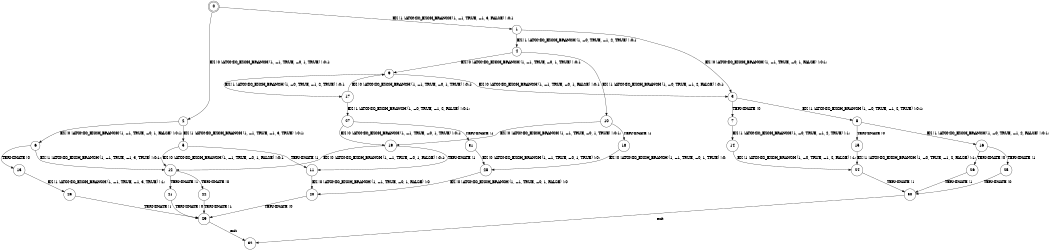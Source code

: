 digraph BCG {
size = "7, 10.5";
center = TRUE;
node [shape = circle];
0 [peripheries = 2];
0 -> 1 [label = "EX !1 !ATOMIC_EXCH_BRANCH (1, +1, TRUE, +1, 3, FALSE) !:0:1:"];
0 -> 2 [label = "EX !0 !ATOMIC_EXCH_BRANCH (1, +1, TRUE, +0, 1, TRUE) !:0:1:"];
1 -> 3 [label = "EX !0 !ATOMIC_EXCH_BRANCH (1, +1, TRUE, +0, 1, FALSE) !:0:1:"];
1 -> 4 [label = "EX !1 !ATOMIC_EXCH_BRANCH (1, +0, TRUE, +1, 2, TRUE) !:0:1:"];
2 -> 5 [label = "EX !1 !ATOMIC_EXCH_BRANCH (1, +1, TRUE, +1, 3, TRUE) !:0:1:"];
2 -> 6 [label = "EX !0 !ATOMIC_EXCH_BRANCH (1, +1, TRUE, +0, 1, FALSE) !:0:1:"];
3 -> 7 [label = "TERMINATE !0"];
3 -> 8 [label = "EX !1 !ATOMIC_EXCH_BRANCH (1, +0, TRUE, +1, 2, TRUE) !:0:1:"];
4 -> 9 [label = "EX !0 !ATOMIC_EXCH_BRANCH (1, +1, TRUE, +0, 1, TRUE) !:0:1:"];
4 -> 10 [label = "EX !1 !ATOMIC_EXCH_BRANCH (1, +0, TRUE, +1, 2, FALSE) !:0:1:"];
5 -> 11 [label = "TERMINATE !1"];
5 -> 12 [label = "EX !0 !ATOMIC_EXCH_BRANCH (1, +1, TRUE, +0, 1, FALSE) !:0:1:"];
6 -> 13 [label = "TERMINATE !0"];
6 -> 12 [label = "EX !1 !ATOMIC_EXCH_BRANCH (1, +1, TRUE, +1, 3, TRUE) !:0:1:"];
7 -> 14 [label = "EX !1 !ATOMIC_EXCH_BRANCH (1, +0, TRUE, +1, 2, TRUE) !:1:"];
8 -> 15 [label = "TERMINATE !0"];
8 -> 16 [label = "EX !1 !ATOMIC_EXCH_BRANCH (1, +0, TRUE, +1, 2, FALSE) !:0:1:"];
9 -> 17 [label = "EX !1 !ATOMIC_EXCH_BRANCH (1, +0, TRUE, +1, 2, TRUE) !:0:1:"];
9 -> 3 [label = "EX !0 !ATOMIC_EXCH_BRANCH (1, +1, TRUE, +0, 1, FALSE) !:0:1:"];
10 -> 18 [label = "TERMINATE !1"];
10 -> 19 [label = "EX !0 !ATOMIC_EXCH_BRANCH (1, +1, TRUE, +0, 1, TRUE) !:0:1:"];
11 -> 20 [label = "EX !0 !ATOMIC_EXCH_BRANCH (1, +1, TRUE, +0, 1, FALSE) !:0:"];
12 -> 21 [label = "TERMINATE !1"];
12 -> 22 [label = "TERMINATE !0"];
13 -> 23 [label = "EX !1 !ATOMIC_EXCH_BRANCH (1, +1, TRUE, +1, 3, TRUE) !:1:"];
14 -> 24 [label = "EX !1 !ATOMIC_EXCH_BRANCH (1, +0, TRUE, +1, 2, FALSE) !:1:"];
15 -> 24 [label = "EX !1 !ATOMIC_EXCH_BRANCH (1, +0, TRUE, +1, 2, FALSE) !:1:"];
16 -> 25 [label = "TERMINATE !1"];
16 -> 26 [label = "TERMINATE !0"];
17 -> 27 [label = "EX !1 !ATOMIC_EXCH_BRANCH (1, +0, TRUE, +1, 2, FALSE) !:0:1:"];
17 -> 9 [label = "EX !0 !ATOMIC_EXCH_BRANCH (1, +1, TRUE, +0, 1, TRUE) !:0:1:"];
18 -> 28 [label = "EX !0 !ATOMIC_EXCH_BRANCH (1, +1, TRUE, +0, 1, TRUE) !:0:"];
19 -> 11 [label = "TERMINATE !1"];
19 -> 12 [label = "EX !0 !ATOMIC_EXCH_BRANCH (1, +1, TRUE, +0, 1, FALSE) !:0:1:"];
20 -> 29 [label = "TERMINATE !0"];
21 -> 29 [label = "TERMINATE !0"];
22 -> 29 [label = "TERMINATE !1"];
23 -> 29 [label = "TERMINATE !1"];
24 -> 30 [label = "TERMINATE !1"];
25 -> 30 [label = "TERMINATE !0"];
26 -> 30 [label = "TERMINATE !1"];
27 -> 31 [label = "TERMINATE !1"];
27 -> 19 [label = "EX !0 !ATOMIC_EXCH_BRANCH (1, +1, TRUE, +0, 1, TRUE) !:0:1:"];
28 -> 20 [label = "EX !0 !ATOMIC_EXCH_BRANCH (1, +1, TRUE, +0, 1, FALSE) !:0:"];
29 -> 32 [label = "exit"];
30 -> 32 [label = "exit"];
31 -> 28 [label = "EX !0 !ATOMIC_EXCH_BRANCH (1, +1, TRUE, +0, 1, TRUE) !:0:"];
}
